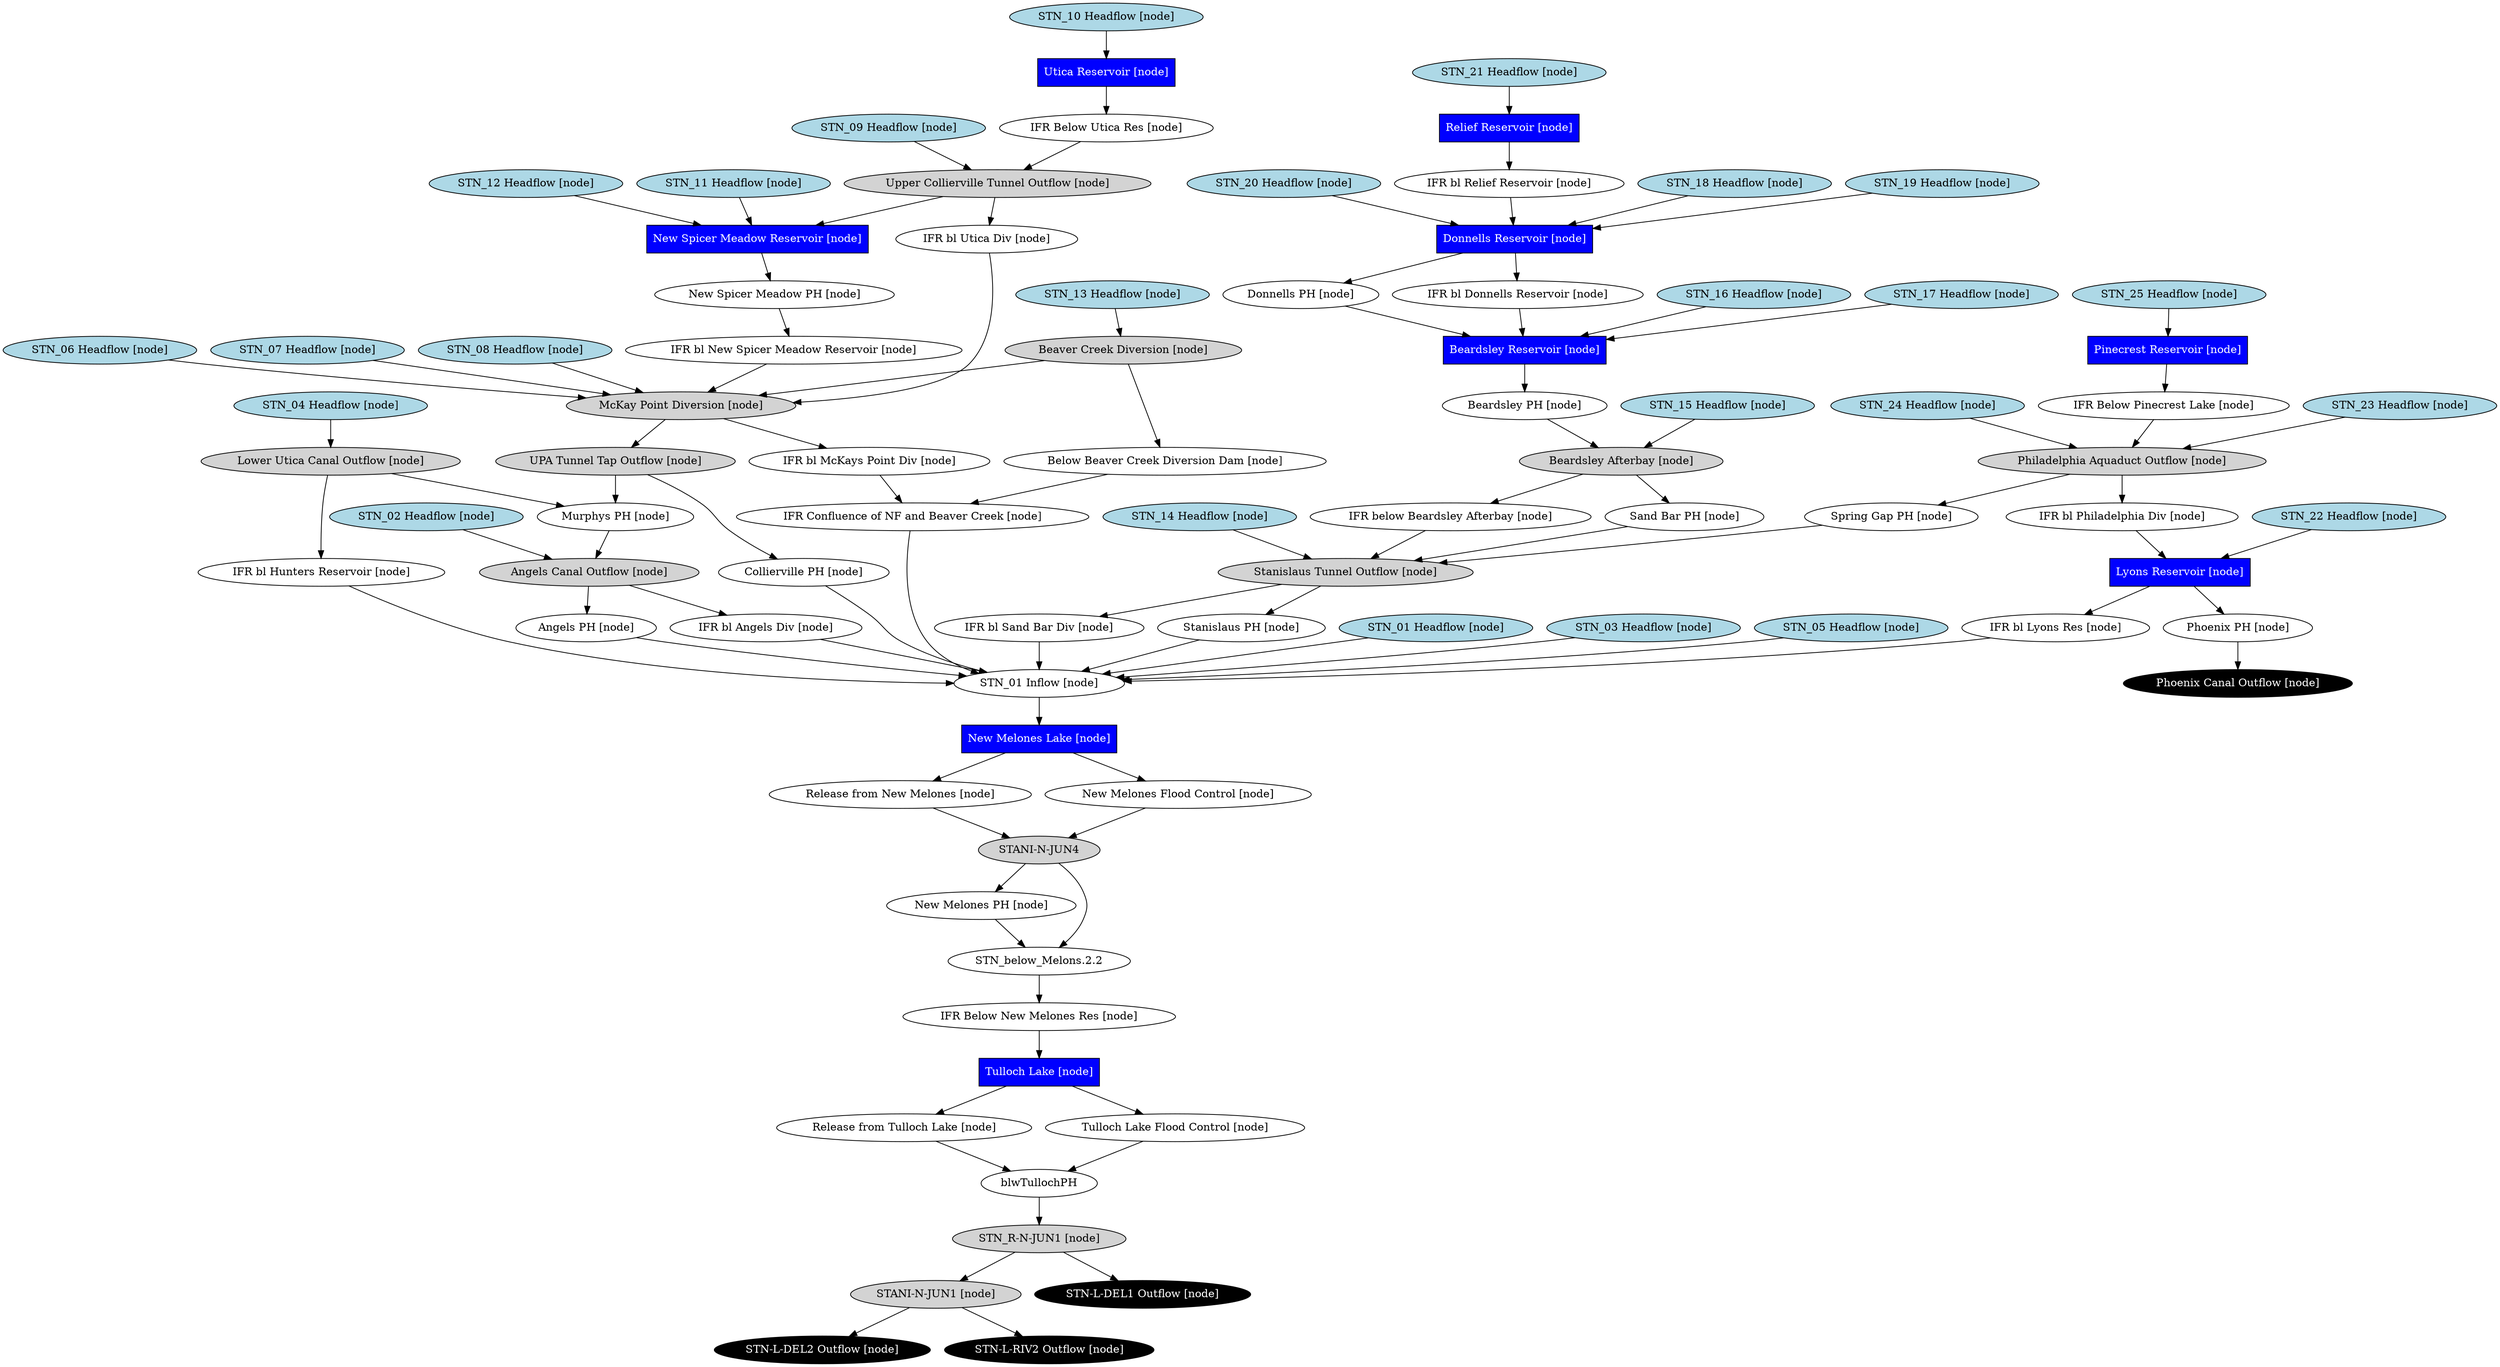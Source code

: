 // stanislaus
digraph stanislaus {
	"Angels PH [node]" [fillcolor=white fontcolor=black shape=oval style=filled]
	"Angels Canal Outflow [node]" [fillcolor=lightgrey fontcolor=black shape=oval style=filled]
	"Beardsley Reservoir [node]" [fillcolor=blue fontcolor=white shape=rect style=filled]
	"Beardsley PH [node]" [fillcolor=white fontcolor=black shape=oval style=filled]
	"Beaver Creek Diversion [node]" [fillcolor=lightgrey fontcolor=black shape=oval style=filled]
	"Collierville PH [node]" [fillcolor=white fontcolor=black shape=oval style=filled]
	"Donnells PH [node]" [fillcolor=white fontcolor=black shape=oval style=filled]
	"Donnells Reservoir [node]" [fillcolor=blue fontcolor=white shape=rect style=filled]
	"IFR bl Angels Div [node]" [fillcolor=white fontcolor=black shape=oval style=filled]
	"IFR bl Donnells Reservoir [node]" [fillcolor=white fontcolor=black shape=oval style=filled]
	"IFR bl Hunters Reservoir [node]" [fillcolor=white fontcolor=black shape=oval style=filled]
	"IFR bl Lyons Res [node]" [fillcolor=white fontcolor=black shape=oval style=filled]
	"IFR bl McKays Point Div [node]" [fillcolor=white fontcolor=black shape=oval style=filled]
	"IFR bl New Spicer Meadow Reservoir [node]" [fillcolor=white fontcolor=black shape=oval style=filled]
	"IFR bl Philadelphia Div [node]" [fillcolor=white fontcolor=black shape=oval style=filled]
	"IFR bl Relief Reservoir [node]" [fillcolor=white fontcolor=black shape=oval style=filled]
	"IFR bl Sand Bar Div [node]" [fillcolor=white fontcolor=black shape=oval style=filled]
	"IFR bl Utica Div [node]" [fillcolor=white fontcolor=black shape=oval style=filled]
	"Below Beaver Creek Diversion Dam [node]" [fillcolor=white fontcolor=black shape=oval style=filled]
	"IFR Confluence of NF and Beaver Creek [node]" [fillcolor=white fontcolor=black shape=oval style=filled]
	"IFR Below New Melones Res [node]" [fillcolor=white fontcolor=black shape=oval style=filled]
	"IFR Below Pinecrest Lake [node]" [fillcolor=white fontcolor=black shape=oval style=filled]
	"IFR Below Utica Res [node]" [fillcolor=white fontcolor=black shape=oval style=filled]
	"IFR below Beardsley Afterbay [node]" [fillcolor=white fontcolor=black shape=oval style=filled]
	"Lower Utica Canal Outflow [node]" [fillcolor=lightgrey fontcolor=black shape=oval style=filled]
	"Lyons Reservoir [node]" [fillcolor=blue fontcolor=white shape=rect style=filled]
	"McKay Point Diversion [node]" [fillcolor=lightgrey fontcolor=black shape=oval style=filled]
	"Murphys PH [node]" [fillcolor=white fontcolor=black shape=oval style=filled]
	"New Melones Lake [node]" [fillcolor=blue fontcolor=white shape=rect style=filled]
	"New Melones PH [node]" [fillcolor=white fontcolor=black shape=oval style=filled]
	"New Spicer Meadow Reservoir [node]" [fillcolor=blue fontcolor=white shape=rect style=filled]
	"New Spicer Meadow PH [node]" [fillcolor=white fontcolor=black shape=oval style=filled]
	"Philadelphia Aquaduct Outflow [node]" [fillcolor=lightgrey fontcolor=black shape=oval style=filled]
	"Phoenix Canal Outflow [node]" [fillcolor=black fontcolor=white shape=oval style=filled]
	"Phoenix PH [node]" [fillcolor=white fontcolor=black shape=oval style=filled]
	"Pinecrest Reservoir [node]" [fillcolor=blue fontcolor=white shape=rect style=filled]
	"Relief Reservoir [node]" [fillcolor=blue fontcolor=white shape=rect style=filled]
	"Sand Bar PH [node]" [fillcolor=white fontcolor=black shape=oval style=filled]
	"Beardsley Afterbay [node]" [fillcolor=lightgrey fontcolor=black shape=oval style=filled]
	"Spring Gap PH [node]" [fillcolor=white fontcolor=black shape=oval style=filled]
	"STANI-N-JUN1 [node]" [fillcolor=lightgrey fontcolor=black shape=oval style=filled]
	"Stanislaus PH [node]" [fillcolor=white fontcolor=black shape=oval style=filled]
	"Stanislaus Tunnel Outflow [node]" [fillcolor=lightgrey fontcolor=black shape=oval style=filled]
	"STN-L-DEL1 Outflow [node]" [fillcolor=black fontcolor=white shape=oval style=filled]
	"STN-L-DEL2 Outflow [node]" [fillcolor=black fontcolor=white shape=oval style=filled]
	"STN-L-RIV2 Outflow [node]" [fillcolor=black fontcolor=white shape=oval style=filled]
	"STN_01 Headflow [node]" [fillcolor=lightblue fontcolor=black shape=oval style=filled]
	"STN_01 Inflow [node]" [fillcolor=white fontcolor=black shape=oval style=filled]
	"STN_02 Headflow [node]" [fillcolor=lightblue fontcolor=black shape=oval style=filled]
	"STN_03 Headflow [node]" [fillcolor=lightblue fontcolor=black shape=oval style=filled]
	"STN_04 Headflow [node]" [fillcolor=lightblue fontcolor=black shape=oval style=filled]
	"STN_05 Headflow [node]" [fillcolor=lightblue fontcolor=black shape=oval style=filled]
	"STN_06 Headflow [node]" [fillcolor=lightblue fontcolor=black shape=oval style=filled]
	"STN_07 Headflow [node]" [fillcolor=lightblue fontcolor=black shape=oval style=filled]
	"STN_08 Headflow [node]" [fillcolor=lightblue fontcolor=black shape=oval style=filled]
	"STN_09 Headflow [node]" [fillcolor=lightblue fontcolor=black shape=oval style=filled]
	"STN_10 Headflow [node]" [fillcolor=lightblue fontcolor=black shape=oval style=filled]
	"STN_11 Headflow [node]" [fillcolor=lightblue fontcolor=black shape=oval style=filled]
	"STN_12 Headflow [node]" [fillcolor=lightblue fontcolor=black shape=oval style=filled]
	"STN_13 Headflow [node]" [fillcolor=lightblue fontcolor=black shape=oval style=filled]
	"STN_14 Headflow [node]" [fillcolor=lightblue fontcolor=black shape=oval style=filled]
	"STN_15 Headflow [node]" [fillcolor=lightblue fontcolor=black shape=oval style=filled]
	"STN_16 Headflow [node]" [fillcolor=lightblue fontcolor=black shape=oval style=filled]
	"STN_17 Headflow [node]" [fillcolor=lightblue fontcolor=black shape=oval style=filled]
	"STN_18 Headflow [node]" [fillcolor=lightblue fontcolor=black shape=oval style=filled]
	"STN_19 Headflow [node]" [fillcolor=lightblue fontcolor=black shape=oval style=filled]
	"STN_20 Headflow [node]" [fillcolor=lightblue fontcolor=black shape=oval style=filled]
	"STN_21 Headflow [node]" [fillcolor=lightblue fontcolor=black shape=oval style=filled]
	"STN_22 Headflow [node]" [fillcolor=lightblue fontcolor=black shape=oval style=filled]
	"STN_23 Headflow [node]" [fillcolor=lightblue fontcolor=black shape=oval style=filled]
	"STN_24 Headflow [node]" [fillcolor=lightblue fontcolor=black shape=oval style=filled]
	"STN_25 Headflow [node]" [fillcolor=lightblue fontcolor=black shape=oval style=filled]
	"STN_R-N-JUN1 [node]" [fillcolor=lightgrey fontcolor=black shape=oval style=filled]
	"Tulloch Lake [node]" [fillcolor=blue fontcolor=white shape=rect style=filled]
	"Release from Tulloch Lake [node]" [fillcolor=white fontcolor=black shape=oval style=filled]
	"Tulloch Lake Flood Control [node]" [fillcolor=white fontcolor=black shape=oval style=filled]
	blwTullochPH [fillcolor=white fontcolor=black shape=oval style=filled]
	"Utica Reservoir [node]" [fillcolor=blue fontcolor=white shape=rect style=filled]
	"UPA Tunnel Tap Outflow [node]" [fillcolor=lightgrey fontcolor=black shape=oval style=filled]
	"Upper Collierville Tunnel Outflow [node]" [fillcolor=lightgrey fontcolor=black shape=oval style=filled]
	"Release from New Melones [node]" [fillcolor=white fontcolor=black shape=oval style=filled]
	"New Melones Flood Control [node]" [fillcolor=white fontcolor=black shape=oval style=filled]
	"STN_below_Melons.2.2" [fillcolor=white fontcolor=black shape=oval style=filled]
	"STANI-N-JUN4" [fillcolor=lightgrey fontcolor=black shape=oval style=filled]
	"Angels Canal Outflow [node]" -> "Angels PH [node]"
	"Angels Canal Outflow [node]" -> "IFR bl Angels Div [node]"
	"Donnells Reservoir [node]" -> "Donnells PH [node]"
	"Donnells Reservoir [node]" -> "IFR bl Donnells Reservoir [node]"
	"Upper Collierville Tunnel Outflow [node]" -> "IFR bl Utica Div [node]"
	"McKay Point Diversion [node]" -> "UPA Tunnel Tap Outflow [node]"
	"Lower Utica Canal Outflow [node]" -> "IFR bl Hunters Reservoir [node]"
	"New Spicer Meadow Reservoir [node]" -> "New Spicer Meadow PH [node]"
	"New Spicer Meadow PH [node]" -> "IFR bl New Spicer Meadow Reservoir [node]"
	"Philadelphia Aquaduct Outflow [node]" -> "Spring Gap PH [node]"
	"Pinecrest Reservoir [node]" -> "IFR Below Pinecrest Lake [node]"
	"Relief Reservoir [node]" -> "IFR bl Relief Reservoir [node]"
	"Beardsley Afterbay [node]" -> "Sand Bar PH [node]"
	"Stanislaus Tunnel Outflow [node]" -> "Stanislaus PH [node]"
	"STN_01 Headflow [node]" -> "STN_01 Inflow [node]"
	"McKay Point Diversion [node]" -> "IFR bl McKays Point Div [node]"
	"Utica Reservoir [node]" -> "IFR Below Utica Res [node]"
	"Beardsley Afterbay [node]" -> "IFR below Beardsley Afterbay [node]"
	"UPA Tunnel Tap Outflow [node]" -> "Collierville PH [node]"
	"Stanislaus Tunnel Outflow [node]" -> "IFR bl Sand Bar Div [node]"
	"Lyons Reservoir [node]" -> "IFR bl Lyons Res [node]"
	"STANI-N-JUN1 [node]" -> "STN-L-DEL2 Outflow [node]"
	"STANI-N-JUN1 [node]" -> "STN-L-RIV2 Outflow [node]"
	"STN_below_Melons.2.2" -> "IFR Below New Melones Res [node]"
	"STN_R-N-JUN1 [node]" -> "STN-L-DEL1 Outflow [node]"
	"STN_01 Inflow [node]" -> "New Melones Lake [node]"
	blwTullochPH -> "STN_R-N-JUN1 [node]"
	"Angels PH [node]" -> "STN_01 Inflow [node]"
	"IFR bl Angels Div [node]" -> "STN_01 Inflow [node]"
	"Beardsley Reservoir [node]" -> "Beardsley PH [node]"
	"Beaver Creek Diversion [node]" -> "Below Beaver Creek Diversion Dam [node]"
	"IFR bl McKays Point Div [node]" -> "IFR Confluence of NF and Beaver Creek [node]"
	"Beaver Creek Diversion [node]" -> "McKay Point Diversion [node]"
	"Phoenix PH [node]" -> "Phoenix Canal Outflow [node]"
	"Sand Bar PH [node]" -> "Stanislaus Tunnel Outflow [node]"
	"Philadelphia Aquaduct Outflow [node]" -> "IFR bl Philadelphia Div [node]"
	"IFR bl Lyons Res [node]" -> "STN_01 Inflow [node]"
	"Below Beaver Creek Diversion Dam [node]" -> "IFR Confluence of NF and Beaver Creek [node]"
	"STN_R-N-JUN1 [node]" -> "STANI-N-JUN1 [node]"
	"STN_02 Headflow [node]" -> "Angels Canal Outflow [node]"
	"Murphys PH [node]" -> "Angels Canal Outflow [node]"
	"STN_03 Headflow [node]" -> "STN_01 Inflow [node]"
	"IFR bl Sand Bar Div [node]" -> "STN_01 Inflow [node]"
	"IFR bl Hunters Reservoir [node]" -> "STN_01 Inflow [node]"
	"STN_04 Headflow [node]" -> "Lower Utica Canal Outflow [node]"
	"STN_05 Headflow [node]" -> "STN_01 Inflow [node]"
	"IFR Confluence of NF and Beaver Creek [node]" -> "STN_01 Inflow [node]"
	"STN_06 Headflow [node]" -> "McKay Point Diversion [node]"
	"STN_07 Headflow [node]" -> "McKay Point Diversion [node]"
	"IFR bl New Spicer Meadow Reservoir [node]" -> "McKay Point Diversion [node]"
	"STN_08 Headflow [node]" -> "McKay Point Diversion [node]"
	"IFR bl Utica Div [node]" -> "McKay Point Diversion [node]"
	"STN_09 Headflow [node]" -> "Upper Collierville Tunnel Outflow [node]"
	"IFR Below Utica Res [node]" -> "Upper Collierville Tunnel Outflow [node]"
	"STN_10 Headflow [node]" -> "Utica Reservoir [node]"
	"STN_11 Headflow [node]" -> "New Spicer Meadow Reservoir [node]"
	"STN_13 Headflow [node]" -> "Beaver Creek Diversion [node]"
	"STN_14 Headflow [node]" -> "Stanislaus Tunnel Outflow [node]"
	"IFR below Beardsley Afterbay [node]" -> "Stanislaus Tunnel Outflow [node]"
	"Beardsley PH [node]" -> "Beardsley Afterbay [node]"
	"STN_15 Headflow [node]" -> "Beardsley Afterbay [node]"
	"STN_16 Headflow [node]" -> "Beardsley Reservoir [node]"
	"IFR bl Donnells Reservoir [node]" -> "Beardsley Reservoir [node]"
	"STN_17 Headflow [node]" -> "Beardsley Reservoir [node]"
	"STN_18 Headflow [node]" -> "Donnells Reservoir [node]"
	"STN_19 Headflow [node]" -> "Donnells Reservoir [node]"
	"STN_21 Headflow [node]" -> "Relief Reservoir [node]"
	"IFR bl Philadelphia Div [node]" -> "Lyons Reservoir [node]"
	"STN_22 Headflow [node]" -> "Lyons Reservoir [node]"
	"STN_23 Headflow [node]" -> "Philadelphia Aquaduct Outflow [node]"
	"IFR Below Pinecrest Lake [node]" -> "Philadelphia Aquaduct Outflow [node]"
	"STN_24 Headflow [node]" -> "Philadelphia Aquaduct Outflow [node]"
	"STN_25 Headflow [node]" -> "Pinecrest Reservoir [node]"
	"IFR bl Relief Reservoir [node]" -> "Donnells Reservoir [node]"
	"STN_20 Headflow [node]" -> "Donnells Reservoir [node]"
	"Lower Utica Canal Outflow [node]" -> "Murphys PH [node]"
	"UPA Tunnel Tap Outflow [node]" -> "Murphys PH [node]"
	"STN_12 Headflow [node]" -> "New Spicer Meadow Reservoir [node]"
	"Donnells PH [node]" -> "Beardsley Reservoir [node]"
	"Upper Collierville Tunnel Outflow [node]" -> "New Spicer Meadow Reservoir [node]"
	"Collierville PH [node]" -> "STN_01 Inflow [node]"
	"Stanislaus PH [node]" -> "STN_01 Inflow [node]"
	"Spring Gap PH [node]" -> "Stanislaus Tunnel Outflow [node]"
	"Lyons Reservoir [node]" -> "Phoenix PH [node]"
	"New Melones Lake [node]" -> "Release from New Melones [node]"
	"New Melones Lake [node]" -> "New Melones Flood Control [node]"
	"Release from New Melones [node]" -> "STANI-N-JUN4"
	"New Melones Flood Control [node]" -> "STANI-N-JUN4"
	"STANI-N-JUN4" -> "New Melones PH [node]"
	"Tulloch Lake [node]" -> "Release from Tulloch Lake [node]"
	"Tulloch Lake [node]" -> "Tulloch Lake Flood Control [node]"
	"IFR Below New Melones Res [node]" -> "Tulloch Lake [node]"
	"New Melones PH [node]" -> "STN_below_Melons.2.2"
	"STANI-N-JUN4" -> "STN_below_Melons.2.2"
	"Release from Tulloch Lake [node]" -> blwTullochPH
	"Tulloch Lake Flood Control [node]" -> blwTullochPH
}
